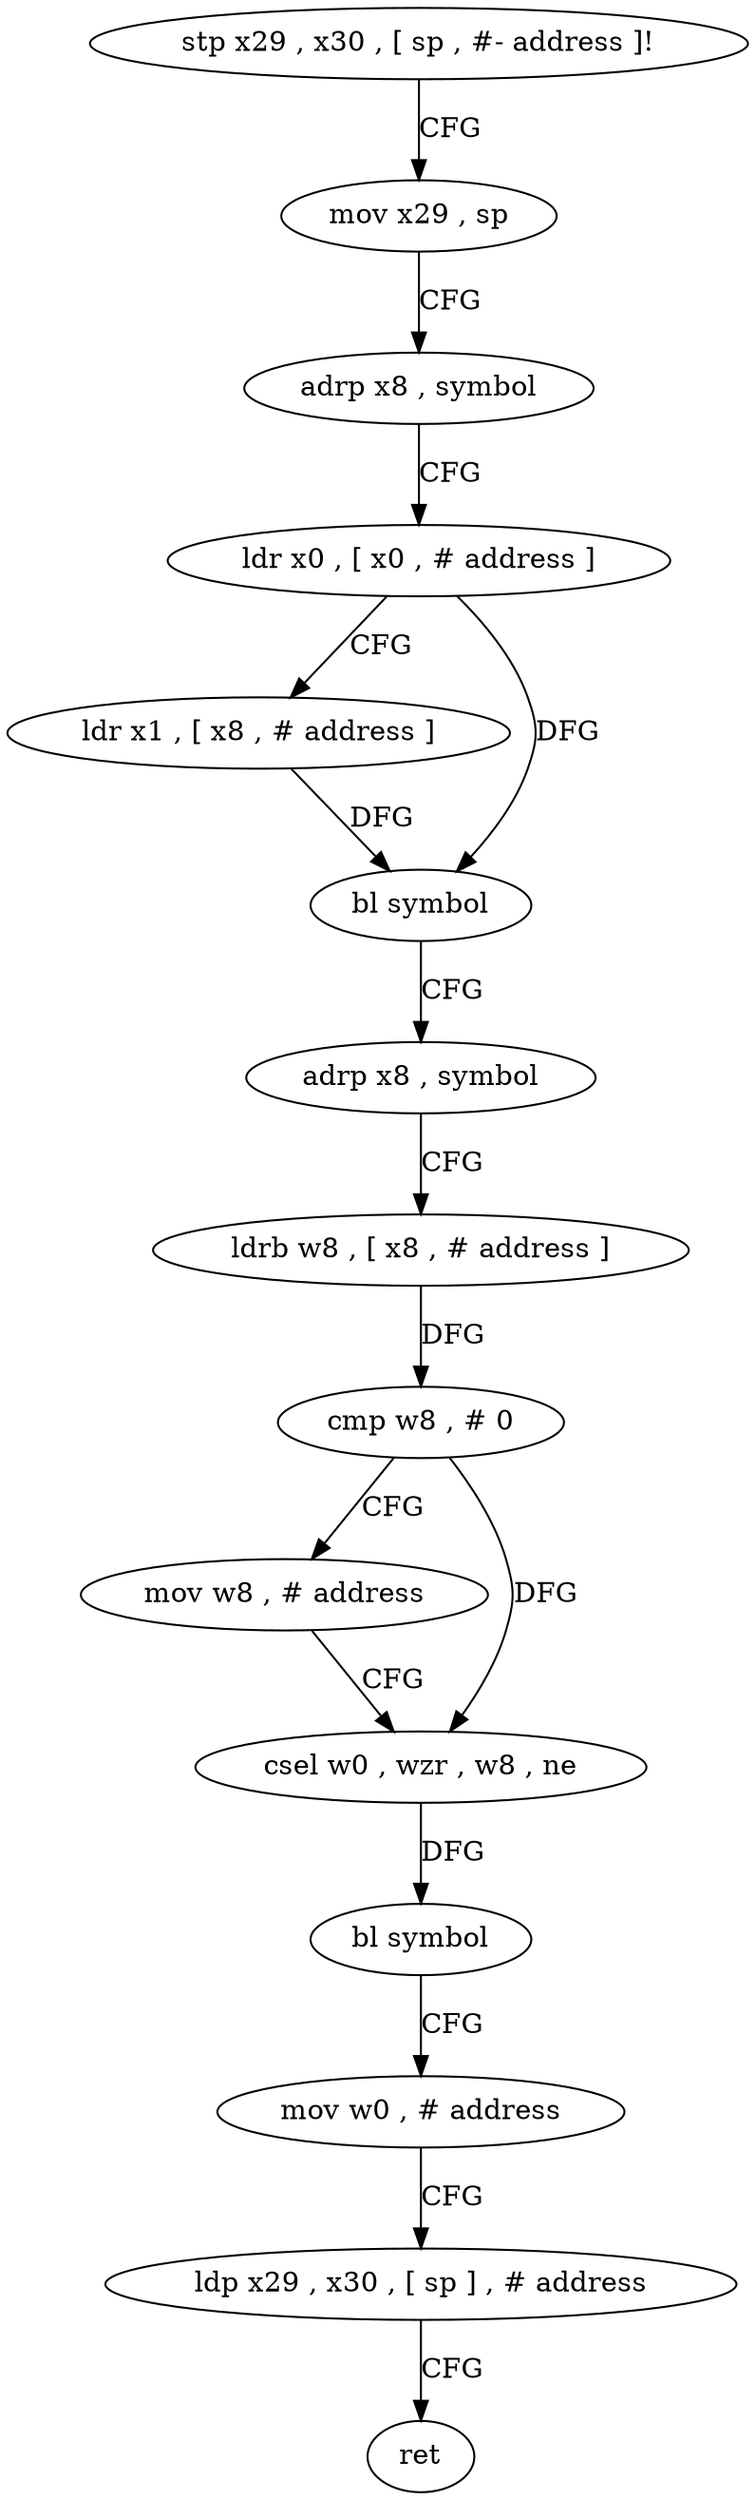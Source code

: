 digraph "func" {
"4211056" [label = "stp x29 , x30 , [ sp , #- address ]!" ]
"4211060" [label = "mov x29 , sp" ]
"4211064" [label = "adrp x8 , symbol" ]
"4211068" [label = "ldr x0 , [ x0 , # address ]" ]
"4211072" [label = "ldr x1 , [ x8 , # address ]" ]
"4211076" [label = "bl symbol" ]
"4211080" [label = "adrp x8 , symbol" ]
"4211084" [label = "ldrb w8 , [ x8 , # address ]" ]
"4211088" [label = "cmp w8 , # 0" ]
"4211092" [label = "mov w8 , # address" ]
"4211096" [label = "csel w0 , wzr , w8 , ne" ]
"4211100" [label = "bl symbol" ]
"4211104" [label = "mov w0 , # address" ]
"4211108" [label = "ldp x29 , x30 , [ sp ] , # address" ]
"4211112" [label = "ret" ]
"4211056" -> "4211060" [ label = "CFG" ]
"4211060" -> "4211064" [ label = "CFG" ]
"4211064" -> "4211068" [ label = "CFG" ]
"4211068" -> "4211072" [ label = "CFG" ]
"4211068" -> "4211076" [ label = "DFG" ]
"4211072" -> "4211076" [ label = "DFG" ]
"4211076" -> "4211080" [ label = "CFG" ]
"4211080" -> "4211084" [ label = "CFG" ]
"4211084" -> "4211088" [ label = "DFG" ]
"4211088" -> "4211092" [ label = "CFG" ]
"4211088" -> "4211096" [ label = "DFG" ]
"4211092" -> "4211096" [ label = "CFG" ]
"4211096" -> "4211100" [ label = "DFG" ]
"4211100" -> "4211104" [ label = "CFG" ]
"4211104" -> "4211108" [ label = "CFG" ]
"4211108" -> "4211112" [ label = "CFG" ]
}
